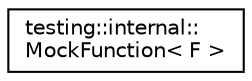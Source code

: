 digraph "类继承关系图"
{
  edge [fontname="Helvetica",fontsize="10",labelfontname="Helvetica",labelfontsize="10"];
  node [fontname="Helvetica",fontsize="10",shape=record];
  rankdir="LR";
  Node0 [label="testing::internal::\lMockFunction\< F \>",height=0.2,width=0.4,color="black", fillcolor="white", style="filled",URL="$classtesting_1_1internal_1_1_mock_function.html"];
}
